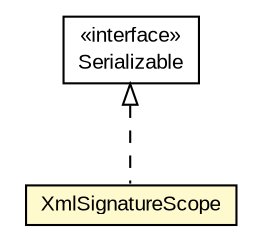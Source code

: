 #!/usr/local/bin/dot
#
# Class diagram 
# Generated by UMLGraph version R5_6-24-gf6e263 (http://www.umlgraph.org/)
#

digraph G {
	edge [fontname="arial",fontsize=10,labelfontname="arial",labelfontsize=10];
	node [fontname="arial",fontsize=10,shape=plaintext];
	nodesep=0.25;
	ranksep=0.5;
	// eu.europa.esig.dss.jaxb.simplereport.XmlSignatureScope
	c823506 [label=<<table title="eu.europa.esig.dss.jaxb.simplereport.XmlSignatureScope" border="0" cellborder="1" cellspacing="0" cellpadding="2" port="p" bgcolor="lemonChiffon" href="./XmlSignatureScope.html">
		<tr><td><table border="0" cellspacing="0" cellpadding="1">
<tr><td align="center" balign="center"> XmlSignatureScope </td></tr>
		</table></td></tr>
		</table>>, URL="./XmlSignatureScope.html", fontname="arial", fontcolor="black", fontsize=10.0];
	//eu.europa.esig.dss.jaxb.simplereport.XmlSignatureScope implements java.io.Serializable
	c824073:p -> c823506:p [dir=back,arrowtail=empty,style=dashed];
	// java.io.Serializable
	c824073 [label=<<table title="java.io.Serializable" border="0" cellborder="1" cellspacing="0" cellpadding="2" port="p" href="http://java.sun.com/j2se/1.4.2/docs/api/java/io/Serializable.html">
		<tr><td><table border="0" cellspacing="0" cellpadding="1">
<tr><td align="center" balign="center"> &#171;interface&#187; </td></tr>
<tr><td align="center" balign="center"> Serializable </td></tr>
		</table></td></tr>
		</table>>, URL="http://java.sun.com/j2se/1.4.2/docs/api/java/io/Serializable.html", fontname="arial", fontcolor="black", fontsize=10.0];
}

